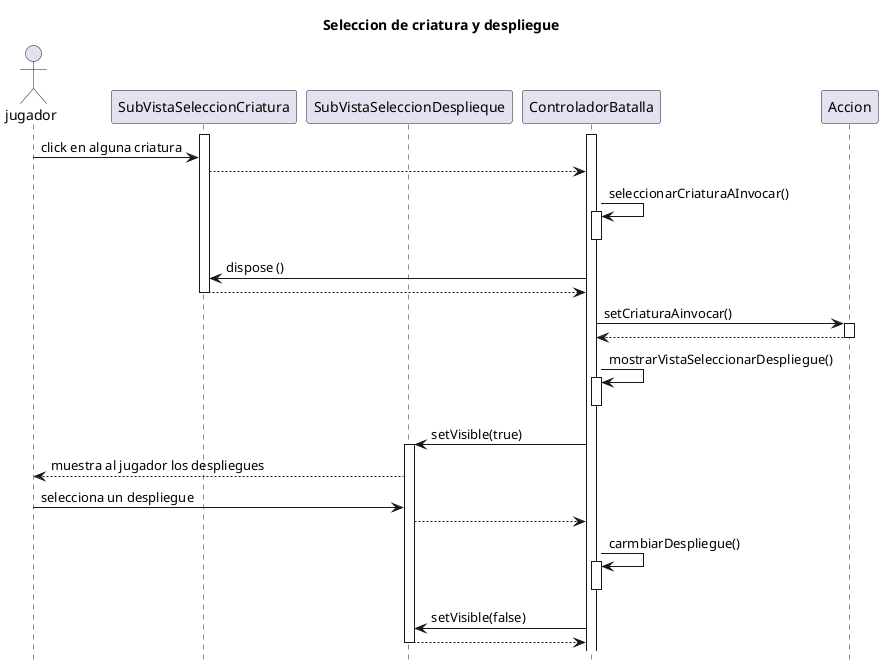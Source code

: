 @startuml
hide footbox
title Seleccion de criatura y despliegue

actor jugador as j

participant SubVistaSeleccionCriatura as visCria
participant SubVistaSeleccionDesplieque as visDes
participant ControladorBatalla as contB
participant Accion as accion


activate contB
activate visCria 

j -> visCria:click en alguna criatura
visCria --> contB
contB -> contB :seleccionarCriaturaAInvocar()
activate contB
deactivate contB
contB -> visCria :dispose ()
visCria --> contB
deactivate visCria
contB -> accion:setCriaturaAinvocar()
activate accion
accion --> contB
deactivate accion
contB -> contB:mostrarVistaSeleccionarDespliegue()
activate contB
deactivate contB
contB -> visDes: setVisible(true)
activate visDes
visDes --> j :muestra al jugador los despliegues
j -> visDes:selecciona un despliegue
visDes --> contB
contB -> contB:carmbiarDespliegue()
activate contB
deactivate contB
contB -> visDes:setVisible(false)
visDes --> contB
deactivate visDes
@enduml
